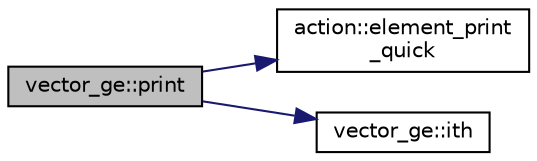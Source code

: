 digraph "vector_ge::print"
{
  edge [fontname="Helvetica",fontsize="10",labelfontname="Helvetica",labelfontsize="10"];
  node [fontname="Helvetica",fontsize="10",shape=record];
  rankdir="LR";
  Node3094 [label="vector_ge::print",height=0.2,width=0.4,color="black", fillcolor="grey75", style="filled", fontcolor="black"];
  Node3094 -> Node3095 [color="midnightblue",fontsize="10",style="solid",fontname="Helvetica"];
  Node3095 [label="action::element_print\l_quick",height=0.2,width=0.4,color="black", fillcolor="white", style="filled",URL="$d2/d86/classaction.html#a4844680cf6750396f76494a28655265b"];
  Node3094 -> Node3096 [color="midnightblue",fontsize="10",style="solid",fontname="Helvetica"];
  Node3096 [label="vector_ge::ith",height=0.2,width=0.4,color="black", fillcolor="white", style="filled",URL="$d4/d6e/classvector__ge.html#a1ff002e8b746a9beb119d57dcd4a15ff"];
}
